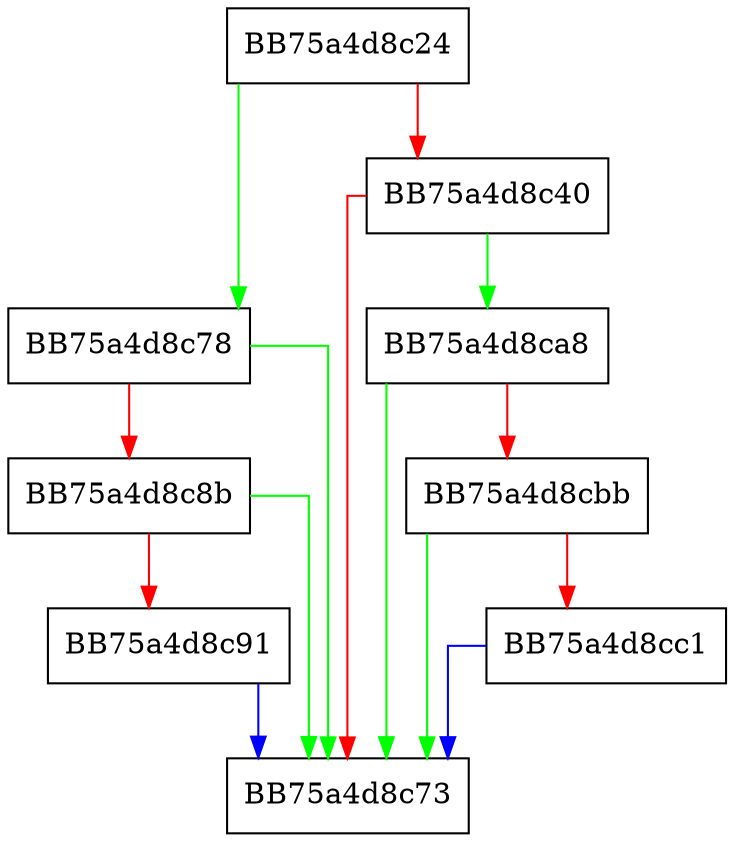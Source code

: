 digraph DiagnosticScanSetAsyncBufferIndex {
  node [shape="box"];
  graph [splines=ortho];
  BB75a4d8c24 -> BB75a4d8c78 [color="green"];
  BB75a4d8c24 -> BB75a4d8c40 [color="red"];
  BB75a4d8c40 -> BB75a4d8ca8 [color="green"];
  BB75a4d8c40 -> BB75a4d8c73 [color="red"];
  BB75a4d8c78 -> BB75a4d8c73 [color="green"];
  BB75a4d8c78 -> BB75a4d8c8b [color="red"];
  BB75a4d8c8b -> BB75a4d8c73 [color="green"];
  BB75a4d8c8b -> BB75a4d8c91 [color="red"];
  BB75a4d8c91 -> BB75a4d8c73 [color="blue"];
  BB75a4d8ca8 -> BB75a4d8c73 [color="green"];
  BB75a4d8ca8 -> BB75a4d8cbb [color="red"];
  BB75a4d8cbb -> BB75a4d8c73 [color="green"];
  BB75a4d8cbb -> BB75a4d8cc1 [color="red"];
  BB75a4d8cc1 -> BB75a4d8c73 [color="blue"];
}